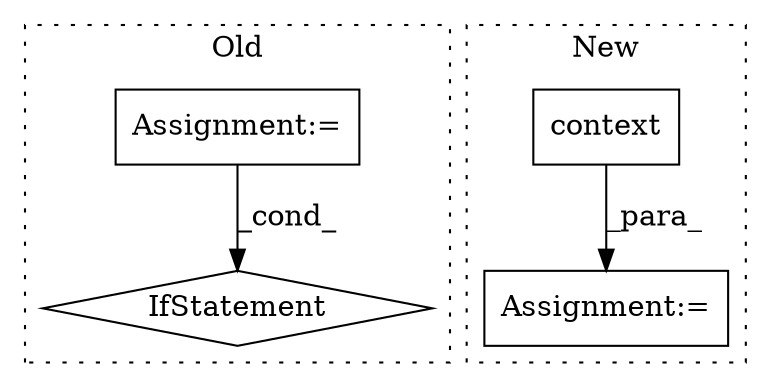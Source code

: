digraph G {
subgraph cluster0 {
1 [label="IfStatement" a="25" s="3934,3962" l="4,2" shape="diamond"];
4 [label="Assignment:=" a="7" s="3850,3924" l="53,2" shape="box"];
label = "Old";
style="dotted";
}
subgraph cluster1 {
2 [label="context" a="32" s="3589,3605" l="8,1" shape="box"];
3 [label="Assignment:=" a="7" s="3584" l="1" shape="box"];
label = "New";
style="dotted";
}
2 -> 3 [label="_para_"];
4 -> 1 [label="_cond_"];
}